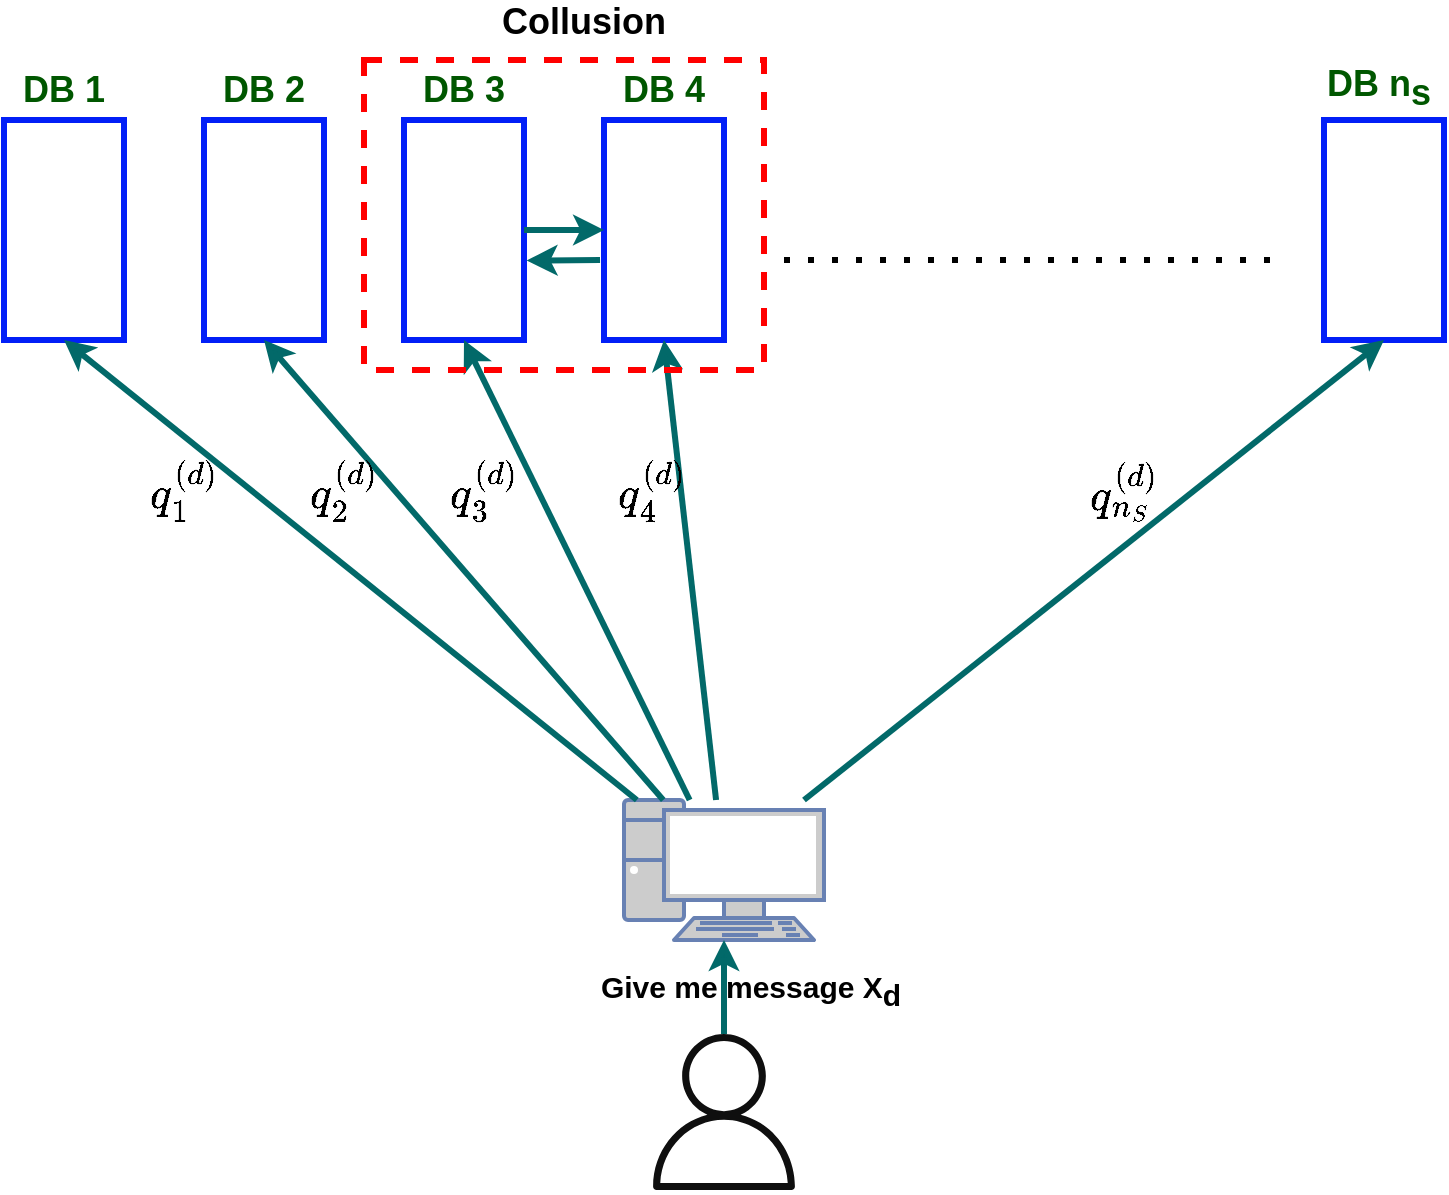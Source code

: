 <mxfile version="21.5.0" type="github">
  <diagram name="Page-1" id="JPqHWe5NCPTTdfH1C98E">
    <mxGraphModel dx="1195" dy="649" grid="1" gridSize="10" guides="1" tooltips="1" connect="1" arrows="1" fold="1" page="1" pageScale="1" pageWidth="827" pageHeight="1169" background="#ffffff" math="1" shadow="0">
      <root>
        <mxCell id="0" />
        <mxCell id="1" parent="0" />
        <mxCell id="hcC1AArkkbN6AmzWhMLO-1" value="" style="rounded=0;whiteSpace=wrap;html=1;strokeColor=#021ff7;fillColor=none;strokeWidth=3;" vertex="1" parent="1">
          <mxGeometry x="30" y="200" width="60" height="110" as="geometry" />
        </mxCell>
        <mxCell id="hcC1AArkkbN6AmzWhMLO-2" value="" style="rounded=0;whiteSpace=wrap;html=1;strokeColor=#021ff7;fillColor=none;strokeWidth=3;" vertex="1" parent="1">
          <mxGeometry x="130" y="200" width="60" height="110" as="geometry" />
        </mxCell>
        <mxCell id="hcC1AArkkbN6AmzWhMLO-6" value="" style="rounded=0;whiteSpace=wrap;html=1;strokeColor=#021ff7;fillColor=none;strokeWidth=3;" vertex="1" parent="1">
          <mxGeometry x="690" y="200" width="60" height="110" as="geometry" />
        </mxCell>
        <mxCell id="hcC1AArkkbN6AmzWhMLO-9" value="" style="endArrow=none;dashed=1;html=1;dashPattern=1 3;strokeWidth=3;rounded=0;strokeColor=#000000;" edge="1" parent="1">
          <mxGeometry width="50" height="50" relative="1" as="geometry">
            <mxPoint x="420" y="270" as="sourcePoint" />
            <mxPoint x="670" y="270" as="targetPoint" />
            <Array as="points" />
          </mxGeometry>
        </mxCell>
        <mxCell id="hcC1AArkkbN6AmzWhMLO-11" value="" style="sketch=0;outlineConnect=0;fontColor=#333333;fillColor=#0f0f0f;strokeColor=#666666;dashed=0;verticalLabelPosition=bottom;verticalAlign=top;align=center;html=1;fontSize=12;fontStyle=0;aspect=fixed;pointerEvents=1;shape=mxgraph.aws4.user;strokeWidth=3;" vertex="1" parent="1">
          <mxGeometry x="351" y="657" width="78" height="78" as="geometry" />
        </mxCell>
        <mxCell id="hcC1AArkkbN6AmzWhMLO-15" value="" style="endArrow=classic;html=1;rounded=0;exitX=0.9;exitY=0;exitDx=0;exitDy=0;exitPerimeter=0;entryX=0.5;entryY=1;entryDx=0;entryDy=0;strokeColor=#026969;strokeWidth=3;" edge="1" parent="1" source="hcC1AArkkbN6AmzWhMLO-18" target="hcC1AArkkbN6AmzWhMLO-6">
          <mxGeometry width="50" height="50" relative="1" as="geometry">
            <mxPoint x="440" y="530" as="sourcePoint" />
            <mxPoint x="650" y="330" as="targetPoint" />
          </mxGeometry>
        </mxCell>
        <mxCell id="hcC1AArkkbN6AmzWhMLO-18" value="" style="fontColor=#0066CC;verticalAlign=top;verticalLabelPosition=bottom;labelPosition=center;align=center;html=1;outlineConnect=0;fillColor=#CCCCCC;strokeColor=#6881B3;gradientColor=none;gradientDirection=north;strokeWidth=3;shape=mxgraph.networks.pc;" vertex="1" parent="1">
          <mxGeometry x="340" y="540" width="100" height="70" as="geometry" />
        </mxCell>
        <mxCell id="hcC1AArkkbN6AmzWhMLO-20" value="" style="endArrow=classic;html=1;rounded=0;entryX=0.5;entryY=1;entryDx=0;entryDy=0;strokeColor=#026969;strokeWidth=3;" edge="1" parent="1" source="hcC1AArkkbN6AmzWhMLO-18" target="hcC1AArkkbN6AmzWhMLO-2">
          <mxGeometry width="50" height="50" relative="1" as="geometry">
            <mxPoint x="330" y="530" as="sourcePoint" />
            <mxPoint x="170" y="330" as="targetPoint" />
          </mxGeometry>
        </mxCell>
        <mxCell id="hcC1AArkkbN6AmzWhMLO-21" value="" style="endArrow=classic;html=1;rounded=0;entryX=0.5;entryY=1;entryDx=0;entryDy=0;strokeColor=#026969;strokeWidth=3;" edge="1" parent="1" source="hcC1AArkkbN6AmzWhMLO-18" target="hcC1AArkkbN6AmzWhMLO-1">
          <mxGeometry width="50" height="50" relative="1" as="geometry">
            <mxPoint x="310" y="560" as="sourcePoint" />
            <mxPoint x="70" y="330" as="targetPoint" />
          </mxGeometry>
        </mxCell>
        <mxCell id="hcC1AArkkbN6AmzWhMLO-23" value="" style="endArrow=classic;html=1;rounded=0;strokeWidth=3;strokeColor=#026969;" edge="1" parent="1" source="hcC1AArkkbN6AmzWhMLO-11" target="hcC1AArkkbN6AmzWhMLO-18">
          <mxGeometry width="50" height="50" relative="1" as="geometry">
            <mxPoint x="396" y="690" as="sourcePoint" />
            <mxPoint x="396" y="630" as="targetPoint" />
          </mxGeometry>
        </mxCell>
        <mxCell id="hcC1AArkkbN6AmzWhMLO-26" value="" style="rounded=0;whiteSpace=wrap;html=1;strokeColor=#021ff7;fillColor=none;strokeWidth=3;" vertex="1" parent="1">
          <mxGeometry x="230" y="200" width="60" height="110" as="geometry" />
        </mxCell>
        <mxCell id="hcC1AArkkbN6AmzWhMLO-27" value="" style="rounded=0;whiteSpace=wrap;html=1;strokeColor=#021ff7;fillColor=none;strokeWidth=3;" vertex="1" parent="1">
          <mxGeometry x="330" y="200" width="60" height="110" as="geometry" />
        </mxCell>
        <mxCell id="hcC1AArkkbN6AmzWhMLO-28" value="" style="endArrow=classic;html=1;rounded=0;entryX=0.5;entryY=1;entryDx=0;entryDy=0;strokeColor=#026969;strokeWidth=3;" edge="1" parent="1" source="hcC1AArkkbN6AmzWhMLO-18" target="hcC1AArkkbN6AmzWhMLO-26">
          <mxGeometry width="50" height="50" relative="1" as="geometry">
            <mxPoint x="140" y="500" as="sourcePoint" />
            <mxPoint x="190" y="450" as="targetPoint" />
          </mxGeometry>
        </mxCell>
        <mxCell id="hcC1AArkkbN6AmzWhMLO-29" value="" style="endArrow=classic;html=1;rounded=0;entryX=0.5;entryY=1;entryDx=0;entryDy=0;strokeColor=#026969;strokeWidth=3;" edge="1" parent="1" source="hcC1AArkkbN6AmzWhMLO-18" target="hcC1AArkkbN6AmzWhMLO-27">
          <mxGeometry width="50" height="50" relative="1" as="geometry">
            <mxPoint x="150" y="540" as="sourcePoint" />
            <mxPoint x="200" y="490" as="targetPoint" />
          </mxGeometry>
        </mxCell>
        <mxCell id="hcC1AArkkbN6AmzWhMLO-30" value="" style="rounded=0;whiteSpace=wrap;html=1;dashed=1;fillColor=none;strokeColor=#FF0000;strokeWidth=3;" vertex="1" parent="1">
          <mxGeometry x="210" y="170" width="200" height="155" as="geometry" />
        </mxCell>
        <mxCell id="hcC1AArkkbN6AmzWhMLO-33" value="" style="endArrow=classic;html=1;rounded=0;entryX=0;entryY=0.5;entryDx=0;entryDy=0;exitX=1;exitY=0.5;exitDx=0;exitDy=0;strokeWidth=3;strokeColor=#026969;" edge="1" parent="1" source="hcC1AArkkbN6AmzWhMLO-26" target="hcC1AArkkbN6AmzWhMLO-27">
          <mxGeometry width="50" height="50" relative="1" as="geometry">
            <mxPoint x="90" y="480" as="sourcePoint" />
            <mxPoint x="140" y="430" as="targetPoint" />
          </mxGeometry>
        </mxCell>
        <mxCell id="hcC1AArkkbN6AmzWhMLO-34" value="" style="endArrow=classic;html=1;rounded=0;entryX=1.022;entryY=0.639;entryDx=0;entryDy=0;entryPerimeter=0;exitX=-0.033;exitY=0.636;exitDx=0;exitDy=0;exitPerimeter=0;strokeWidth=3;strokeColor=#026969;" edge="1" parent="1" source="hcC1AArkkbN6AmzWhMLO-27" target="hcC1AArkkbN6AmzWhMLO-26">
          <mxGeometry width="50" height="50" relative="1" as="geometry">
            <mxPoint x="310" y="340" as="sourcePoint" />
            <mxPoint x="310" y="280" as="targetPoint" />
          </mxGeometry>
        </mxCell>
        <mxCell id="hcC1AArkkbN6AmzWhMLO-35" value="&lt;font style=&quot;font-size: 18px;&quot;&gt;DB 1&lt;/font&gt;" style="text;html=1;strokeColor=none;fillColor=none;align=center;verticalAlign=middle;whiteSpace=wrap;rounded=0;fontColor=#005700;strokeWidth=3;fontSize=18;fontStyle=1" vertex="1" parent="1">
          <mxGeometry x="30" y="170" width="60" height="30" as="geometry" />
        </mxCell>
        <mxCell id="hcC1AArkkbN6AmzWhMLO-36" value="DB 2" style="text;html=1;strokeColor=none;fillColor=none;align=center;verticalAlign=middle;whiteSpace=wrap;rounded=0;fontColor=#005700;strokeWidth=3;fontSize=18;fontStyle=1" vertex="1" parent="1">
          <mxGeometry x="130" y="170" width="60" height="30" as="geometry" />
        </mxCell>
        <mxCell id="hcC1AArkkbN6AmzWhMLO-37" value="DB 3" style="text;html=1;strokeColor=none;fillColor=none;align=center;verticalAlign=middle;whiteSpace=wrap;rounded=0;fontColor=#005700;strokeWidth=3;fontSize=18;fontStyle=1" vertex="1" parent="1">
          <mxGeometry x="230" y="170" width="60" height="30" as="geometry" />
        </mxCell>
        <mxCell id="hcC1AArkkbN6AmzWhMLO-38" value="DB 4" style="text;html=1;strokeColor=none;fillColor=none;align=center;verticalAlign=middle;whiteSpace=wrap;rounded=0;fontColor=#005700;strokeWidth=3;fontSize=18;fontStyle=1" vertex="1" parent="1">
          <mxGeometry x="330" y="170" width="60" height="30" as="geometry" />
        </mxCell>
        <mxCell id="hcC1AArkkbN6AmzWhMLO-39" value="DB &lt;span style=&quot;font-size: 18px;&quot;&gt;n&lt;/span&gt;&lt;sub style=&quot;font-size: 18px;&quot;&gt;&lt;span style=&quot;font-size: 18px;&quot;&gt;s&lt;/span&gt;&amp;nbsp;&lt;/sub&gt;" style="text;html=1;strokeColor=none;fillColor=none;align=center;verticalAlign=middle;whiteSpace=wrap;rounded=0;fontColor=#005700;strokeWidth=3;fontSize=18;fontStyle=1" vertex="1" parent="1">
          <mxGeometry x="690" y="170" width="60" height="30" as="geometry" />
        </mxCell>
        <mxCell id="hcC1AArkkbN6AmzWhMLO-40" value="Give me message X&lt;sub style=&quot;font-size: 15px;&quot;&gt;d&lt;/sub&gt;" style="text;html=1;strokeColor=none;fillColor=none;align=center;verticalAlign=middle;whiteSpace=wrap;rounded=0;fontColor=#000000;fontSize=15;fontStyle=1" vertex="1" parent="1">
          <mxGeometry x="324" y="620" width="159" height="30" as="geometry" />
        </mxCell>
        <mxCell id="hcC1AArkkbN6AmzWhMLO-41" value="&lt;sup style=&quot;font-size: 18px;&quot;&gt;&lt;span style=&quot;font-size: 18px;&quot;&gt;Collusion&lt;/span&gt;&lt;br style=&quot;font-size: 18px;&quot;&gt;&lt;/sup&gt;" style="text;html=1;strokeColor=none;fillColor=none;align=center;verticalAlign=middle;whiteSpace=wrap;rounded=0;fontColor=#000000;labelBackgroundColor=none;rotation=0;fontStyle=1;fontSize=18;" vertex="1" parent="1">
          <mxGeometry x="290" y="140" width="60" height="30" as="geometry" />
        </mxCell>
        <mxCell id="hcC1AArkkbN6AmzWhMLO-45" value="$$q^{(d)}_1$$" style="text;html=1;strokeColor=none;fillColor=none;align=center;verticalAlign=middle;whiteSpace=wrap;rounded=0;fontColor=#000000;fontSize=19;rotation=0;" vertex="1" parent="1">
          <mxGeometry x="90" y="370" width="60" height="30" as="geometry" />
        </mxCell>
        <mxCell id="hcC1AArkkbN6AmzWhMLO-50" value="$$q^{(d)}_2$$" style="text;html=1;strokeColor=none;fillColor=none;align=center;verticalAlign=middle;whiteSpace=wrap;rounded=0;fontColor=#000000;fontSize=19;rotation=0;" vertex="1" parent="1">
          <mxGeometry x="170" y="370" width="60" height="30" as="geometry" />
        </mxCell>
        <mxCell id="hcC1AArkkbN6AmzWhMLO-51" value="$$q^{(d)}_3$$" style="text;html=1;strokeColor=none;fillColor=none;align=center;verticalAlign=middle;whiteSpace=wrap;rounded=0;fontColor=#000000;fontSize=19;rotation=0;" vertex="1" parent="1">
          <mxGeometry x="240" y="370" width="60" height="30" as="geometry" />
        </mxCell>
        <mxCell id="hcC1AArkkbN6AmzWhMLO-52" value="$$q^{(d)}_4$$" style="text;html=1;strokeColor=none;fillColor=none;align=center;verticalAlign=middle;whiteSpace=wrap;rounded=0;fontColor=#000000;fontSize=19;rotation=0;" vertex="1" parent="1">
          <mxGeometry x="324" y="370" width="60" height="30" as="geometry" />
        </mxCell>
        <mxCell id="hcC1AArkkbN6AmzWhMLO-53" value="$$q^{(d)}_{n_S}$$" style="text;html=1;strokeColor=none;fillColor=none;align=center;verticalAlign=middle;whiteSpace=wrap;rounded=0;fontColor=#000000;fontSize=19;rotation=0;" vertex="1" parent="1">
          <mxGeometry x="560" y="370" width="60" height="30" as="geometry" />
        </mxCell>
      </root>
    </mxGraphModel>
  </diagram>
</mxfile>
